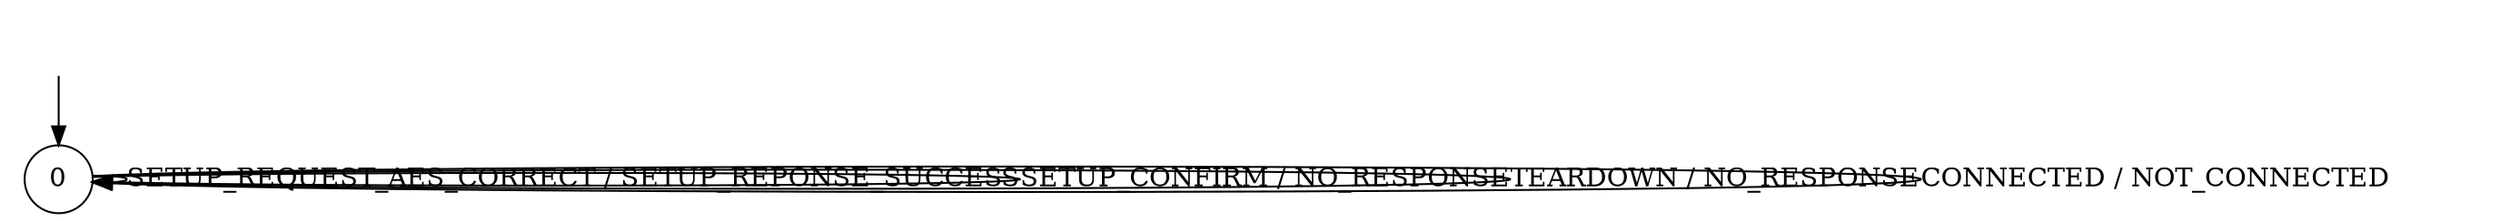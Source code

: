 digraph g {
__start0 [label="" shape="none"];

	s0 [shape="circle" label="0"];
	s0 -> s0 [label="SETUP_REQUEST_AES_CORRECT / SETUP_REPONSE_SUCCESS"];
	s0 -> s0 [label="SETUP_CONFIRM / NO_RESPONSE"];
	s0 -> s0 [label="TEARDOWN / NO_RESPONSE"];
	s0 -> s0 [label="CONNECTED / NOT_CONNECTED"];

__start0 -> s0;
}
